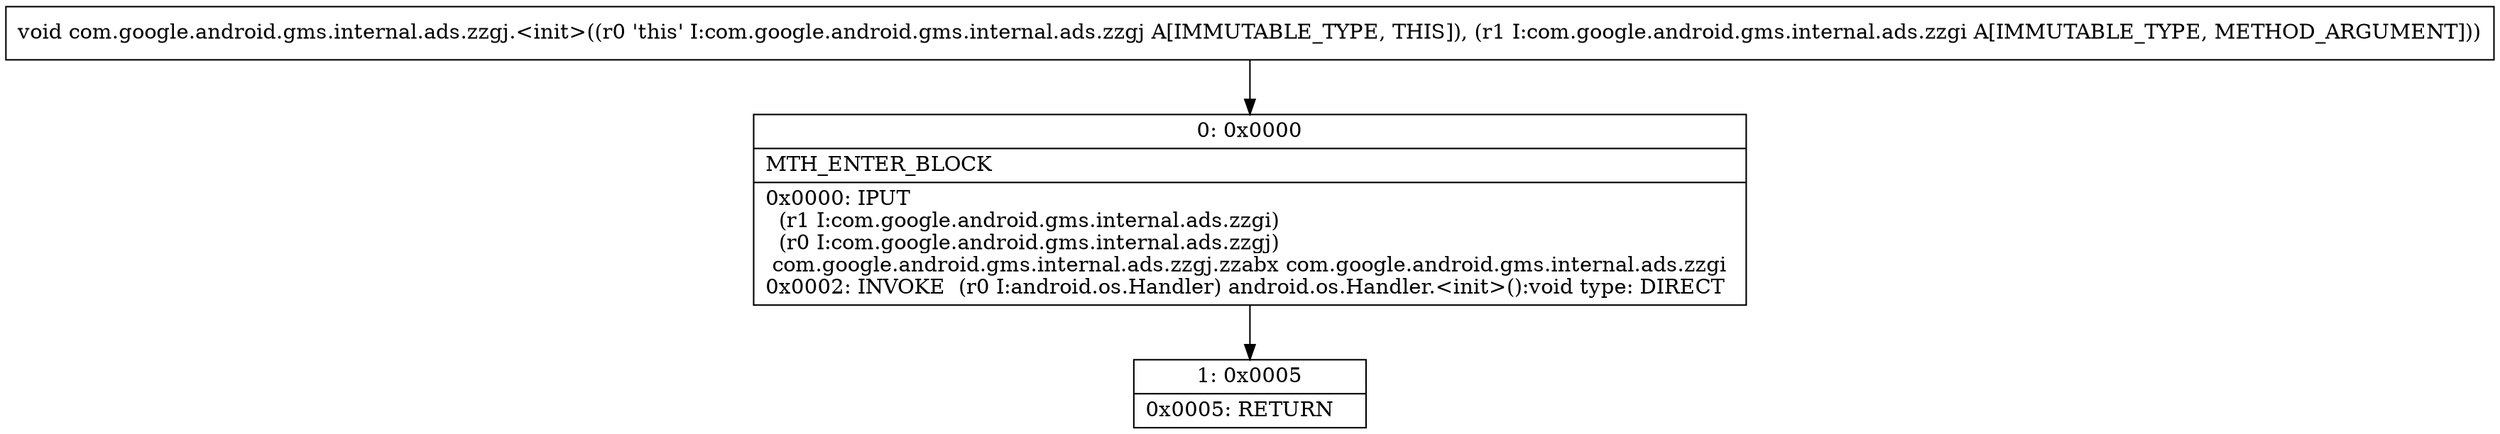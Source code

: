 digraph "CFG forcom.google.android.gms.internal.ads.zzgj.\<init\>(Lcom\/google\/android\/gms\/internal\/ads\/zzgi;)V" {
Node_0 [shape=record,label="{0\:\ 0x0000|MTH_ENTER_BLOCK\l|0x0000: IPUT  \l  (r1 I:com.google.android.gms.internal.ads.zzgi)\l  (r0 I:com.google.android.gms.internal.ads.zzgj)\l com.google.android.gms.internal.ads.zzgj.zzabx com.google.android.gms.internal.ads.zzgi \l0x0002: INVOKE  (r0 I:android.os.Handler) android.os.Handler.\<init\>():void type: DIRECT \l}"];
Node_1 [shape=record,label="{1\:\ 0x0005|0x0005: RETURN   \l}"];
MethodNode[shape=record,label="{void com.google.android.gms.internal.ads.zzgj.\<init\>((r0 'this' I:com.google.android.gms.internal.ads.zzgj A[IMMUTABLE_TYPE, THIS]), (r1 I:com.google.android.gms.internal.ads.zzgi A[IMMUTABLE_TYPE, METHOD_ARGUMENT])) }"];
MethodNode -> Node_0;
Node_0 -> Node_1;
}

